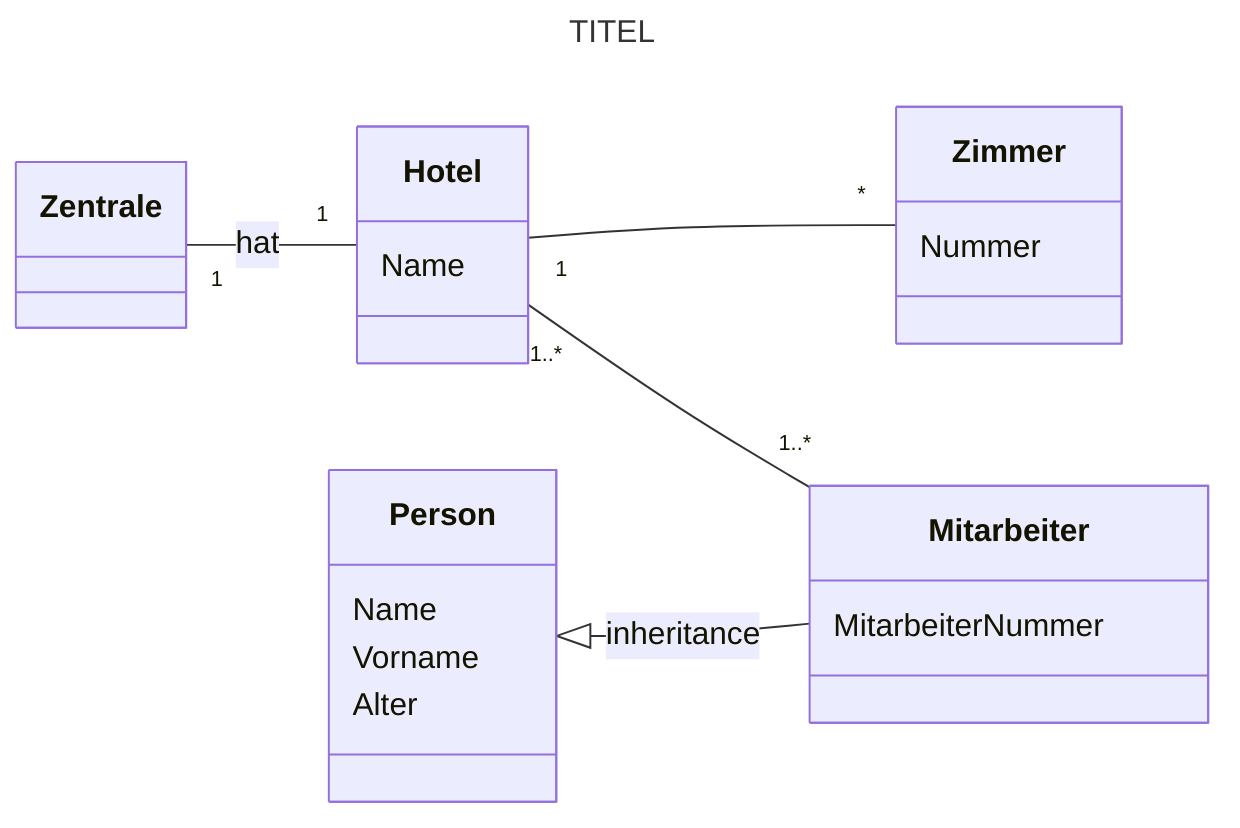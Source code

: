 ---
title: TITEL
---

classDiagram 
 direction RL

%% https://mermaid.js.org/syntax/classDiagram.html

%% define classes

  class Hotel{
   Name
  }
 class Zimmer{
   Nummer
  }

class Mitarbeiter{
  MitarbeiterNummer
}

class Person{
  Name
  Vorname
  Alter
}
   

%% define relations
Zimmer "*" -- "1" Hotel
Mitarbeiter "1..*" -- "1..*" Hotel 
Mitarbeiter --|> Person: inheritance
Hotel "1" -- "1" Zentrale: hat